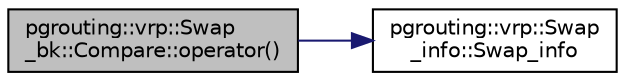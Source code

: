 digraph "pgrouting::vrp::Swap_bk::Compare::operator()"
{
  edge [fontname="Helvetica",fontsize="10",labelfontname="Helvetica",labelfontsize="10"];
  node [fontname="Helvetica",fontsize="10",shape=record];
  rankdir="LR";
  Node0 [label="pgrouting::vrp::Swap\l_bk::Compare::operator()",height=0.2,width=0.4,color="black", fillcolor="grey75", style="filled", fontcolor="black"];
  Node0 -> Node1 [color="midnightblue",fontsize="10",style="solid",fontname="Helvetica"];
  Node1 [label="pgrouting::vrp::Swap\l_info::Swap_info",height=0.2,width=0.4,color="black", fillcolor="white", style="filled",URL="$classpgrouting_1_1vrp_1_1Swap__info.html#a16b30981527a81def4b2084c5bad2185"];
}
